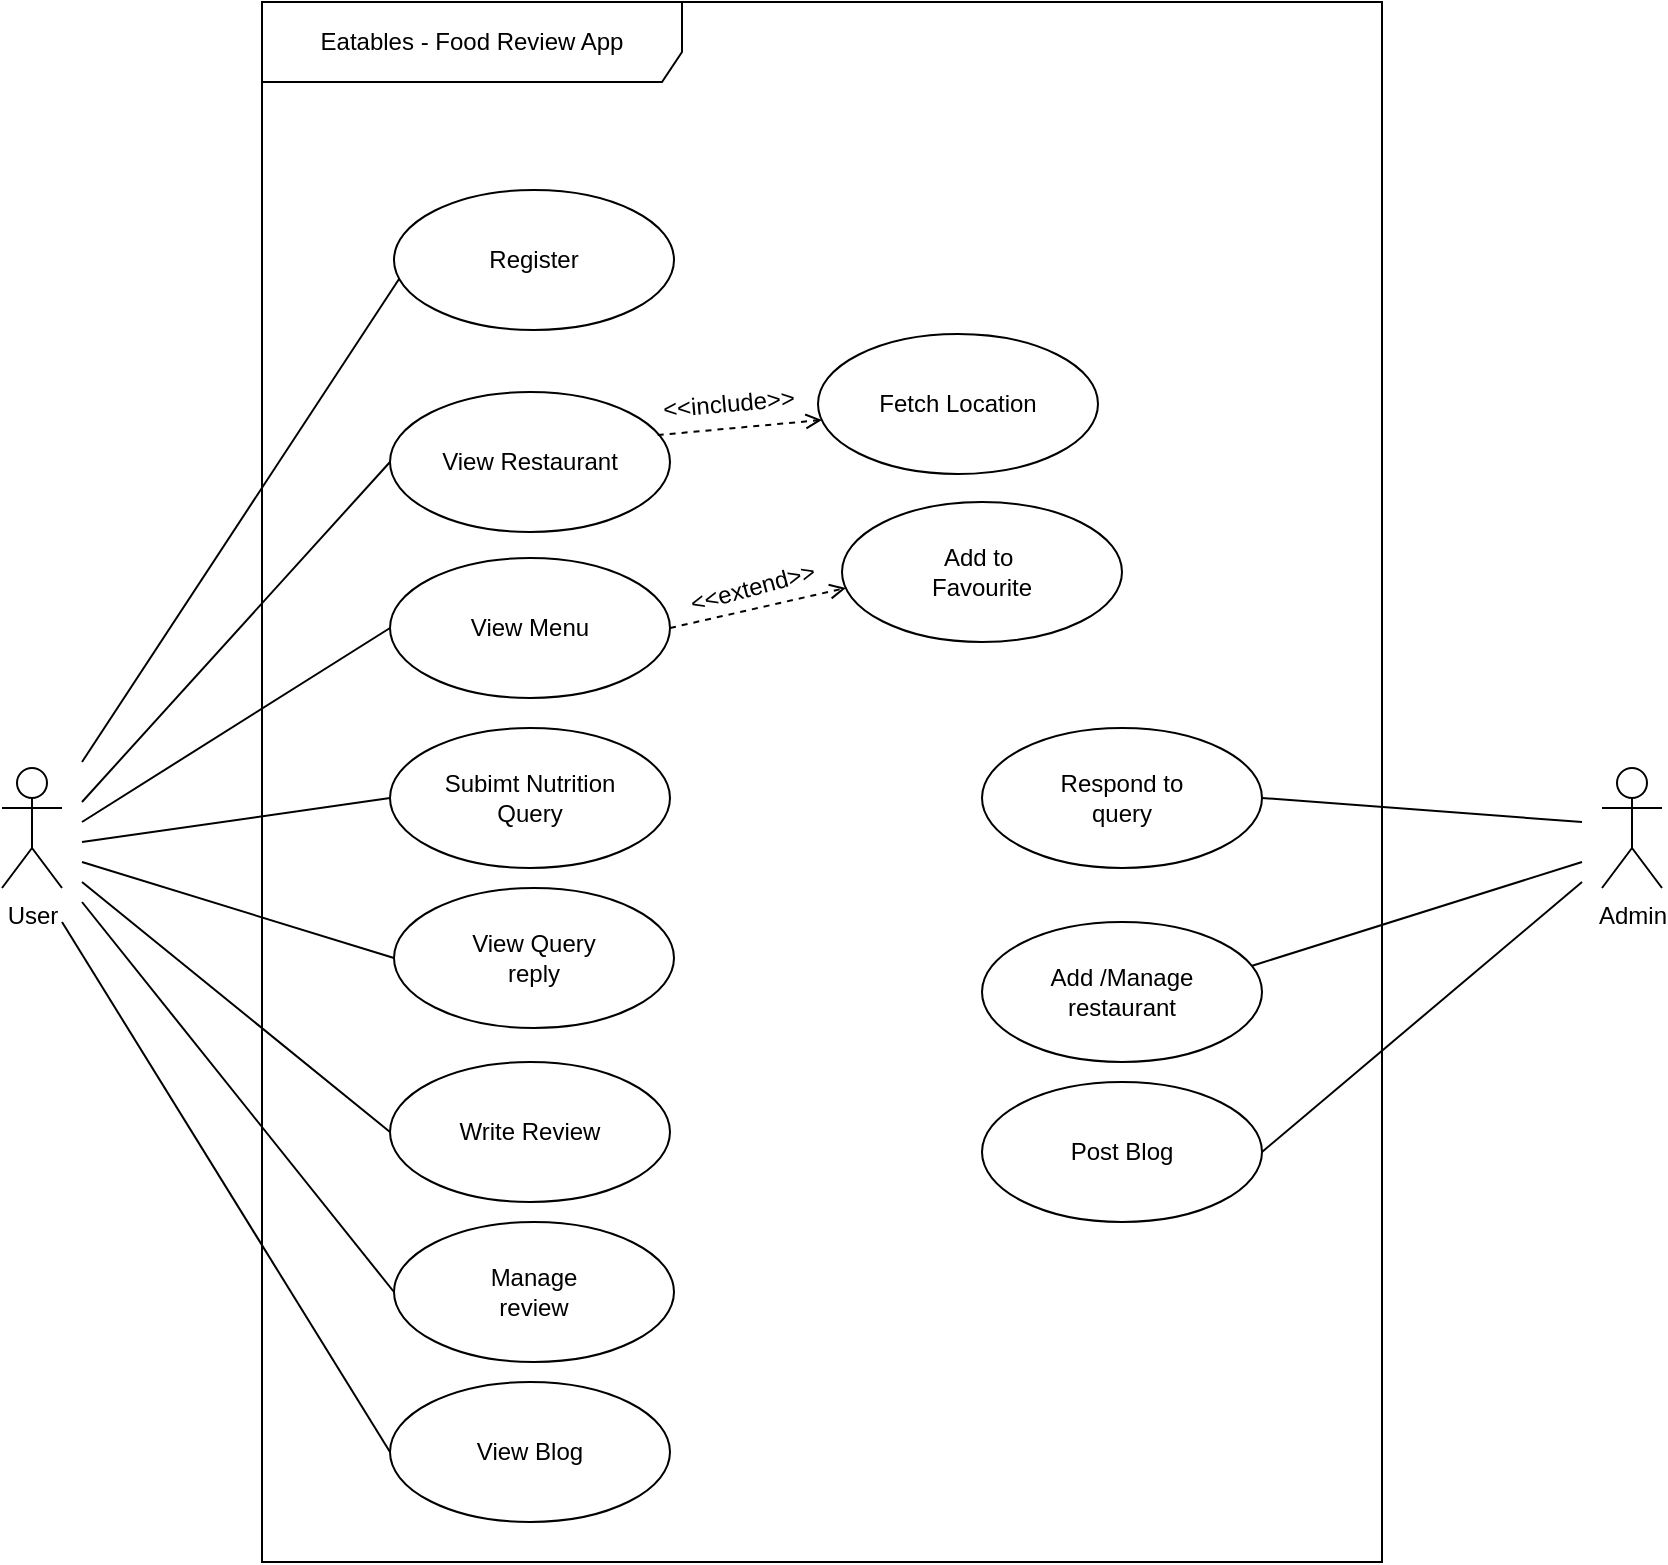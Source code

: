 <mxfile version="21.0.6" type="device"><diagram name="Page-1" id="TJjx6MU0pp1zMI2QiDek"><mxGraphModel dx="1467" dy="717" grid="1" gridSize="10" guides="1" tooltips="1" connect="1" arrows="1" fold="1" page="1" pageScale="1" pageWidth="850" pageHeight="1100" math="0" shadow="0"><root><mxCell id="0"/><mxCell id="1" parent="0"/><mxCell id="jtq-as74lgabXd-jvM-n-2" value="Eatables - Food Review App" style="shape=umlFrame;whiteSpace=wrap;html=1;pointerEvents=0;width=210;height=40;" vertex="1" parent="1"><mxGeometry x="140" y="240" width="560" height="780" as="geometry"/></mxCell><mxCell id="jtq-as74lgabXd-jvM-n-3" value="User" style="shape=umlActor;verticalLabelPosition=bottom;verticalAlign=top;html=1;" vertex="1" parent="1"><mxGeometry x="10" y="623" width="30" height="60" as="geometry"/></mxCell><mxCell id="jtq-as74lgabXd-jvM-n-4" value="Admin" style="shape=umlActor;verticalLabelPosition=bottom;verticalAlign=top;html=1;" vertex="1" parent="1"><mxGeometry x="810" y="623" width="30" height="60" as="geometry"/></mxCell><mxCell id="jtq-as74lgabXd-jvM-n-6" value="View Restaurant" style="ellipse;whiteSpace=wrap;html=1;" vertex="1" parent="1"><mxGeometry x="204" y="435" width="140" height="70" as="geometry"/></mxCell><mxCell id="jtq-as74lgabXd-jvM-n-7" value="View Menu" style="ellipse;whiteSpace=wrap;html=1;" vertex="1" parent="1"><mxGeometry x="204" y="518" width="140" height="70" as="geometry"/></mxCell><mxCell id="jtq-as74lgabXd-jvM-n-8" value="Subimt Nutrition&lt;br&gt;Query" style="ellipse;whiteSpace=wrap;html=1;" vertex="1" parent="1"><mxGeometry x="204" y="603" width="140" height="70" as="geometry"/></mxCell><mxCell id="jtq-as74lgabXd-jvM-n-9" value="View Blog" style="ellipse;whiteSpace=wrap;html=1;" vertex="1" parent="1"><mxGeometry x="204" y="930" width="140" height="70" as="geometry"/></mxCell><mxCell id="jtq-as74lgabXd-jvM-n-10" value="Fetch Location" style="ellipse;whiteSpace=wrap;html=1;" vertex="1" parent="1"><mxGeometry x="418" y="406" width="140" height="70" as="geometry"/></mxCell><mxCell id="jtq-as74lgabXd-jvM-n-12" value="Add to&amp;nbsp;&lt;br&gt;Favourite" style="ellipse;whiteSpace=wrap;html=1;" vertex="1" parent="1"><mxGeometry x="430" y="490" width="140" height="70" as="geometry"/></mxCell><mxCell id="jtq-as74lgabXd-jvM-n-13" value="View Query&lt;br&gt;reply" style="ellipse;whiteSpace=wrap;html=1;" vertex="1" parent="1"><mxGeometry x="206" y="683" width="140" height="70" as="geometry"/></mxCell><mxCell id="jtq-as74lgabXd-jvM-n-14" value="Write Review" style="ellipse;whiteSpace=wrap;html=1;" vertex="1" parent="1"><mxGeometry x="204" y="770" width="140" height="70" as="geometry"/></mxCell><mxCell id="jtq-as74lgabXd-jvM-n-15" value="Post Blog" style="ellipse;whiteSpace=wrap;html=1;" vertex="1" parent="1"><mxGeometry x="500" y="780" width="140" height="70" as="geometry"/></mxCell><mxCell id="jtq-as74lgabXd-jvM-n-21" value="" style="endArrow=none;html=1;rounded=0;entryX=0;entryY=0.5;entryDx=0;entryDy=0;" edge="1" parent="1" target="jtq-as74lgabXd-jvM-n-6"><mxGeometry width="50" height="50" relative="1" as="geometry"><mxPoint x="50" y="640" as="sourcePoint"/><mxPoint x="251" y="385" as="targetPoint"/></mxGeometry></mxCell><mxCell id="jtq-as74lgabXd-jvM-n-22" value="" style="endArrow=none;html=1;rounded=0;entryX=0;entryY=0.5;entryDx=0;entryDy=0;" edge="1" parent="1" target="jtq-as74lgabXd-jvM-n-7"><mxGeometry width="50" height="50" relative="1" as="geometry"><mxPoint x="50" y="650" as="sourcePoint"/><mxPoint x="250" y="495" as="targetPoint"/></mxGeometry></mxCell><mxCell id="jtq-as74lgabXd-jvM-n-23" value="" style="endArrow=none;html=1;rounded=0;entryX=0;entryY=0.5;entryDx=0;entryDy=0;" edge="1" parent="1" target="jtq-as74lgabXd-jvM-n-8"><mxGeometry width="50" height="50" relative="1" as="geometry"><mxPoint x="50" y="660" as="sourcePoint"/><mxPoint x="251" y="595" as="targetPoint"/></mxGeometry></mxCell><mxCell id="jtq-as74lgabXd-jvM-n-24" value="" style="endArrow=none;html=1;rounded=0;entryX=0;entryY=0.5;entryDx=0;entryDy=0;" edge="1" parent="1" target="jtq-as74lgabXd-jvM-n-13"><mxGeometry width="50" height="50" relative="1" as="geometry"><mxPoint x="50" y="670" as="sourcePoint"/><mxPoint x="250" y="685" as="targetPoint"/></mxGeometry></mxCell><mxCell id="jtq-as74lgabXd-jvM-n-25" value="" style="endArrow=none;html=1;rounded=0;entryX=0;entryY=0.5;entryDx=0;entryDy=0;" edge="1" parent="1" target="jtq-as74lgabXd-jvM-n-9"><mxGeometry width="50" height="50" relative="1" as="geometry"><mxPoint x="40" y="700" as="sourcePoint"/><mxPoint x="250" y="805" as="targetPoint"/></mxGeometry></mxCell><mxCell id="jtq-as74lgabXd-jvM-n-30" value="" style="html=1;verticalAlign=bottom;labelBackgroundColor=none;endArrow=open;endFill=0;dashed=1;rounded=0;exitX=0.956;exitY=0.308;exitDx=0;exitDy=0;exitPerimeter=0;entryX=0.014;entryY=0.614;entryDx=0;entryDy=0;entryPerimeter=0;" edge="1" parent="1" source="jtq-as74lgabXd-jvM-n-6" target="jtq-as74lgabXd-jvM-n-10"><mxGeometry width="160" relative="1" as="geometry"><mxPoint x="277" y="415" as="sourcePoint"/><mxPoint x="421" y="367" as="targetPoint"/></mxGeometry></mxCell><mxCell id="jtq-as74lgabXd-jvM-n-31" value="&amp;lt;&amp;lt;include&amp;gt;&amp;gt;" style="text;html=1;align=center;verticalAlign=middle;resizable=0;points=[];autosize=1;strokeColor=none;fillColor=none;rotation=-5;" vertex="1" parent="1"><mxGeometry x="328" y="426" width="90" height="30" as="geometry"/></mxCell><mxCell id="jtq-as74lgabXd-jvM-n-32" value="&amp;lt;&amp;lt;extend&amp;gt;&amp;gt;" style="text;html=1;align=center;verticalAlign=middle;resizable=0;points=[];autosize=1;strokeColor=none;fillColor=none;rotation=-15;" vertex="1" parent="1"><mxGeometry x="340" y="518" width="90" height="30" as="geometry"/></mxCell><mxCell id="jtq-as74lgabXd-jvM-n-33" value="" style="html=1;verticalAlign=bottom;labelBackgroundColor=none;endArrow=open;endFill=0;dashed=1;rounded=0;entryX=0.014;entryY=0.614;entryDx=0;entryDy=0;entryPerimeter=0;exitX=1;exitY=0.5;exitDx=0;exitDy=0;" edge="1" parent="1" source="jtq-as74lgabXd-jvM-n-7" target="jtq-as74lgabXd-jvM-n-12"><mxGeometry width="160" relative="1" as="geometry"><mxPoint x="407" y="484" as="sourcePoint"/><mxPoint x="506" y="425" as="targetPoint"/></mxGeometry></mxCell><mxCell id="jtq-as74lgabXd-jvM-n-34" value="" style="endArrow=none;html=1;rounded=0;exitX=1;exitY=0.5;exitDx=0;exitDy=0;" edge="1" parent="1" source="jtq-as74lgabXd-jvM-n-15"><mxGeometry width="50" height="50" relative="1" as="geometry"><mxPoint x="630" y="640" as="sourcePoint"/><mxPoint x="800" y="680" as="targetPoint"/></mxGeometry></mxCell><mxCell id="jtq-as74lgabXd-jvM-n-36" value="" style="endArrow=none;html=1;rounded=0;exitX=0;exitY=0.5;exitDx=0;exitDy=0;" edge="1" parent="1" source="jtq-as74lgabXd-jvM-n-14"><mxGeometry width="50" height="50" relative="1" as="geometry"><mxPoint x="520" y="905" as="sourcePoint"/><mxPoint x="50" y="680" as="targetPoint"/></mxGeometry></mxCell><mxCell id="jtq-as74lgabXd-jvM-n-37" value="Add /Manage&lt;br&gt;restaurant" style="ellipse;whiteSpace=wrap;html=1;" vertex="1" parent="1"><mxGeometry x="500" y="700" width="140" height="70" as="geometry"/></mxCell><mxCell id="jtq-as74lgabXd-jvM-n-38" value="" style="endArrow=none;html=1;rounded=0;exitX=0.965;exitY=0.312;exitDx=0;exitDy=0;exitPerimeter=0;" edge="1" parent="1" source="jtq-as74lgabXd-jvM-n-37"><mxGeometry width="50" height="50" relative="1" as="geometry"><mxPoint x="654" y="619" as="sourcePoint"/><mxPoint x="800" y="670" as="targetPoint"/><Array as="points"><mxPoint x="800" y="670"/></Array></mxGeometry></mxCell><mxCell id="jtq-as74lgabXd-jvM-n-40" value="Register" style="ellipse;whiteSpace=wrap;html=1;" vertex="1" parent="1"><mxGeometry x="206" y="334" width="140" height="70" as="geometry"/></mxCell><mxCell id="jtq-as74lgabXd-jvM-n-41" value="" style="endArrow=none;html=1;rounded=0;entryX=0.018;entryY=0.636;entryDx=0;entryDy=0;entryPerimeter=0;" edge="1" parent="1" target="jtq-as74lgabXd-jvM-n-40"><mxGeometry width="50" height="50" relative="1" as="geometry"><mxPoint x="50" y="620" as="sourcePoint"/><mxPoint x="364" y="458" as="targetPoint"/></mxGeometry></mxCell><mxCell id="jtq-as74lgabXd-jvM-n-43" value="Respond to &lt;br&gt;query" style="ellipse;whiteSpace=wrap;html=1;" vertex="1" parent="1"><mxGeometry x="500" y="603" width="140" height="70" as="geometry"/></mxCell><mxCell id="jtq-as74lgabXd-jvM-n-44" value="" style="endArrow=none;html=1;rounded=0;exitX=1;exitY=0.5;exitDx=0;exitDy=0;" edge="1" parent="1" source="jtq-as74lgabXd-jvM-n-43"><mxGeometry width="50" height="50" relative="1" as="geometry"><mxPoint x="645" y="762" as="sourcePoint"/><mxPoint x="800" y="650" as="targetPoint"/></mxGeometry></mxCell><mxCell id="jtq-as74lgabXd-jvM-n-48" style="rounded=0;orthogonalLoop=1;jettySize=auto;html=1;endArrow=none;endFill=0;exitX=0;exitY=0.5;exitDx=0;exitDy=0;" edge="1" parent="1" source="jtq-as74lgabXd-jvM-n-45"><mxGeometry relative="1" as="geometry"><mxPoint x="50" y="690" as="targetPoint"/></mxGeometry></mxCell><mxCell id="jtq-as74lgabXd-jvM-n-45" value="Manage &lt;br&gt;review" style="ellipse;whiteSpace=wrap;html=1;" vertex="1" parent="1"><mxGeometry x="206" y="850" width="140" height="70" as="geometry"/></mxCell></root></mxGraphModel></diagram></mxfile>